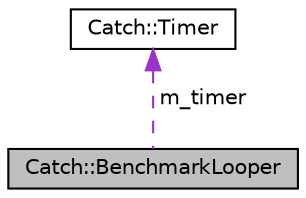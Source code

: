 digraph "Catch::BenchmarkLooper"
{
 // LATEX_PDF_SIZE
  bgcolor="transparent";
  edge [fontname="Helvetica",fontsize="10",labelfontname="Helvetica",labelfontsize="10"];
  node [fontname="Helvetica",fontsize="10",shape=record];
  Node1 [label="Catch::BenchmarkLooper",height=0.2,width=0.4,color="black", fillcolor="grey75", style="filled", fontcolor="black",tooltip=" "];
  Node2 -> Node1 [dir="back",color="darkorchid3",fontsize="10",style="dashed",label=" m_timer" ,fontname="Helvetica"];
  Node2 [label="Catch::Timer",height=0.2,width=0.4,color="black",URL="$classCatch_1_1Timer.html",tooltip=" "];
}
